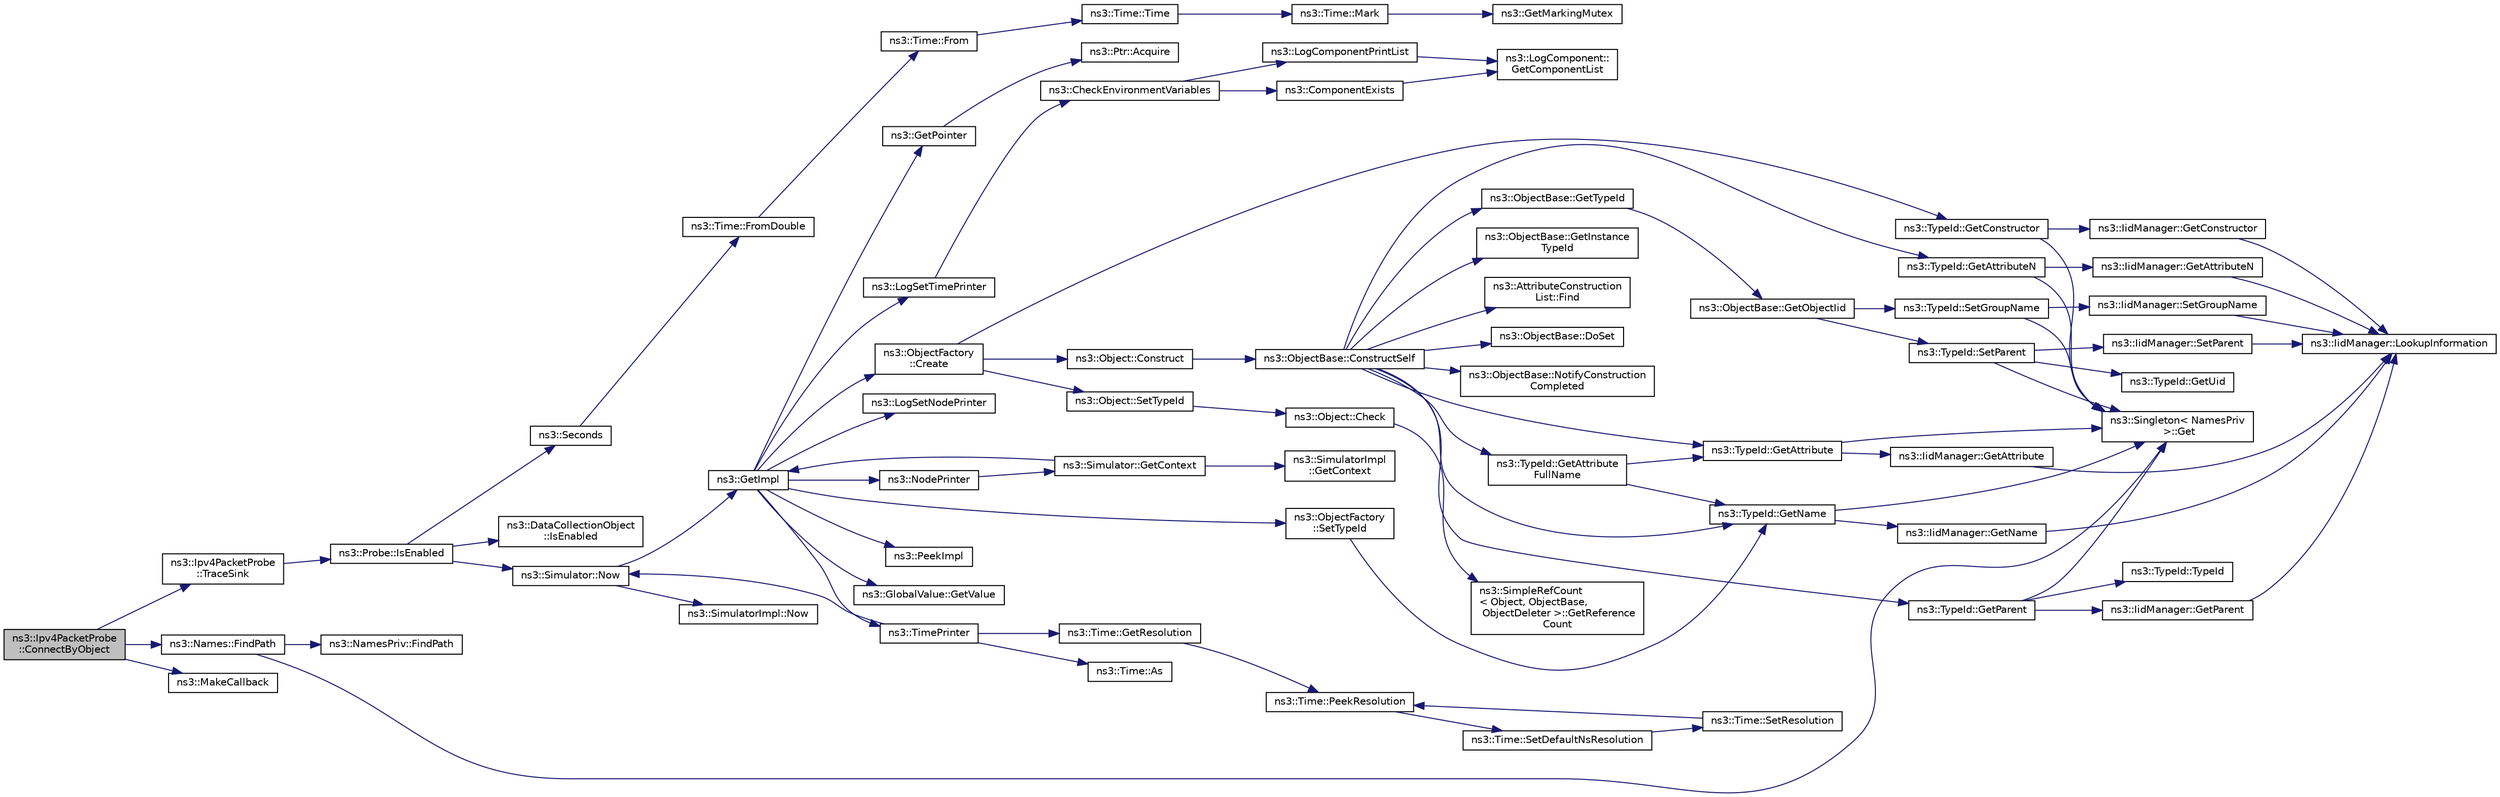 digraph "ns3::Ipv4PacketProbe::ConnectByObject"
{
  edge [fontname="Helvetica",fontsize="10",labelfontname="Helvetica",labelfontsize="10"];
  node [fontname="Helvetica",fontsize="10",shape=record];
  rankdir="LR";
  Node1 [label="ns3::Ipv4PacketProbe\l::ConnectByObject",height=0.2,width=0.4,color="black", fillcolor="grey75", style="filled", fontcolor="black"];
  Node1 -> Node2 [color="midnightblue",fontsize="10",style="solid"];
  Node2 [label="ns3::Names::FindPath",height=0.2,width=0.4,color="black", fillcolor="white", style="filled",URL="$d2/d77/classns3_1_1Names.html#af72bee5ceb8c2592ef37063311501498",tooltip="Given a pointer to an object, look to see if that object has a name associated with it and return the..."];
  Node2 -> Node3 [color="midnightblue",fontsize="10",style="solid"];
  Node3 [label="ns3::Singleton\< NamesPriv\l \>::Get",height=0.2,width=0.4,color="black", fillcolor="white", style="filled",URL="$d8/d77/classns3_1_1Singleton.html#a80a2cd3c25a27ea72add7a9f7a141ffa"];
  Node2 -> Node4 [color="midnightblue",fontsize="10",style="solid"];
  Node4 [label="ns3::NamesPriv::FindPath",height=0.2,width=0.4,color="black", fillcolor="white", style="filled",URL="$d8/d30/classns3_1_1NamesPriv.html#a4a2421dd19968986051239ce2615485f",tooltip="Given a pointer to an object, look to see if that object has a name associated with it and return the..."];
  Node1 -> Node5 [color="midnightblue",fontsize="10",style="solid"];
  Node5 [label="ns3::MakeCallback",height=0.2,width=0.4,color="black", fillcolor="white", style="filled",URL="$dd/de0/group__makecallbackmemptr.html#ga9376283685aa99d204048d6a4b7610a4"];
  Node1 -> Node6 [color="midnightblue",fontsize="10",style="solid"];
  Node6 [label="ns3::Ipv4PacketProbe\l::TraceSink",height=0.2,width=0.4,color="black", fillcolor="white", style="filled",URL="$d0/dd5/classns3_1_1Ipv4PacketProbe.html#a9ce810cb56c35a6549000618e8436eca",tooltip="Method to connect to an underlying ns3::TraceSource with arguments of type Ptr<const Packet>..."];
  Node6 -> Node7 [color="midnightblue",fontsize="10",style="solid"];
  Node7 [label="ns3::Probe::IsEnabled",height=0.2,width=0.4,color="black", fillcolor="white", style="filled",URL="$de/d72/classns3_1_1Probe.html#a201d605485aaa1c96b973656d6eb56eb"];
  Node7 -> Node8 [color="midnightblue",fontsize="10",style="solid"];
  Node8 [label="ns3::DataCollectionObject\l::IsEnabled",height=0.2,width=0.4,color="black", fillcolor="white", style="filled",URL="$db/d92/classns3_1_1DataCollectionObject.html#aec77bad969d0ea340761535a2c58b3c9",tooltip="Check the status of an individual object. "];
  Node7 -> Node9 [color="midnightblue",fontsize="10",style="solid"];
  Node9 [label="ns3::Simulator::Now",height=0.2,width=0.4,color="black", fillcolor="white", style="filled",URL="$d7/deb/classns3_1_1Simulator.html#ac3178fa975b419f7875e7105be122800"];
  Node9 -> Node10 [color="midnightblue",fontsize="10",style="solid"];
  Node10 [label="ns3::GetImpl",height=0.2,width=0.4,color="black", fillcolor="white", style="filled",URL="$d4/d8b/group__simulator.html#ga42eb4eddad41528d4d99794a3dae3fd0",tooltip="Get the SimulatorImpl singleton. "];
  Node10 -> Node11 [color="midnightblue",fontsize="10",style="solid"];
  Node11 [label="ns3::PeekImpl",height=0.2,width=0.4,color="black", fillcolor="white", style="filled",URL="$d4/d8b/group__simulator.html#ga233c5c38de117e4e4a5a9cd168694792",tooltip="Get the static SimulatorImpl instance. "];
  Node10 -> Node12 [color="midnightblue",fontsize="10",style="solid"];
  Node12 [label="ns3::GlobalValue::GetValue",height=0.2,width=0.4,color="black", fillcolor="white", style="filled",URL="$dc/d02/classns3_1_1GlobalValue.html#aa33773cb952ba3c285a03ae2c4769b84"];
  Node10 -> Node13 [color="midnightblue",fontsize="10",style="solid"];
  Node13 [label="ns3::ObjectFactory\l::SetTypeId",height=0.2,width=0.4,color="black", fillcolor="white", style="filled",URL="$d5/d0d/classns3_1_1ObjectFactory.html#a77dcd099064038a1eb7a6b8251229ec3"];
  Node13 -> Node14 [color="midnightblue",fontsize="10",style="solid"];
  Node14 [label="ns3::TypeId::GetName",height=0.2,width=0.4,color="black", fillcolor="white", style="filled",URL="$d6/d11/classns3_1_1TypeId.html#aa3c41c79ae428b3cb396a9c6bb3ef314"];
  Node14 -> Node3 [color="midnightblue",fontsize="10",style="solid"];
  Node14 -> Node15 [color="midnightblue",fontsize="10",style="solid"];
  Node15 [label="ns3::IidManager::GetName",height=0.2,width=0.4,color="black", fillcolor="white", style="filled",URL="$d4/d1c/classns3_1_1IidManager.html#a5d68d0f0f44594dcdec239dbdb5bf53c"];
  Node15 -> Node16 [color="midnightblue",fontsize="10",style="solid"];
  Node16 [label="ns3::IidManager::LookupInformation",height=0.2,width=0.4,color="black", fillcolor="white", style="filled",URL="$d4/d1c/classns3_1_1IidManager.html#a6b1f4ba2815dba27a377e8a8db2384cf"];
  Node10 -> Node17 [color="midnightblue",fontsize="10",style="solid"];
  Node17 [label="ns3::GetPointer",height=0.2,width=0.4,color="black", fillcolor="white", style="filled",URL="$d7/d2e/namespacens3.html#ab4e173cdfd43d17c1a40d5348510a670"];
  Node17 -> Node18 [color="midnightblue",fontsize="10",style="solid"];
  Node18 [label="ns3::Ptr::Acquire",height=0.2,width=0.4,color="black", fillcolor="white", style="filled",URL="$dc/d90/classns3_1_1Ptr.html#a9579b15e8c42dcdff5869d9d987562fb"];
  Node10 -> Node19 [color="midnightblue",fontsize="10",style="solid"];
  Node19 [label="ns3::ObjectFactory\l::Create",height=0.2,width=0.4,color="black", fillcolor="white", style="filled",URL="$d5/d0d/classns3_1_1ObjectFactory.html#a18152e93f0a6fe184ed7300cb31e9896"];
  Node19 -> Node20 [color="midnightblue",fontsize="10",style="solid"];
  Node20 [label="ns3::TypeId::GetConstructor",height=0.2,width=0.4,color="black", fillcolor="white", style="filled",URL="$d6/d11/classns3_1_1TypeId.html#ad9b0bc71ee7593a1ff23ff8d53938e95"];
  Node20 -> Node3 [color="midnightblue",fontsize="10",style="solid"];
  Node20 -> Node21 [color="midnightblue",fontsize="10",style="solid"];
  Node21 [label="ns3::IidManager::GetConstructor",height=0.2,width=0.4,color="black", fillcolor="white", style="filled",URL="$d4/d1c/classns3_1_1IidManager.html#ab10b30abe7efc5456b7930aab8638280"];
  Node21 -> Node16 [color="midnightblue",fontsize="10",style="solid"];
  Node19 -> Node22 [color="midnightblue",fontsize="10",style="solid"];
  Node22 [label="ns3::Object::SetTypeId",height=0.2,width=0.4,color="black", fillcolor="white", style="filled",URL="$d9/d77/classns3_1_1Object.html#a19b1ebd8ec8fe404845e665880a6c5ad"];
  Node22 -> Node23 [color="midnightblue",fontsize="10",style="solid"];
  Node23 [label="ns3::Object::Check",height=0.2,width=0.4,color="black", fillcolor="white", style="filled",URL="$d9/d77/classns3_1_1Object.html#a7e7f89fb0a81d0189cbcacee64b67e4e"];
  Node23 -> Node24 [color="midnightblue",fontsize="10",style="solid"];
  Node24 [label="ns3::SimpleRefCount\l\< Object, ObjectBase,\l ObjectDeleter \>::GetReference\lCount",height=0.2,width=0.4,color="black", fillcolor="white", style="filled",URL="$da/da1/classns3_1_1SimpleRefCount.html#a05378396c93bcc7d6bf78a9ee9ae9cca"];
  Node19 -> Node25 [color="midnightblue",fontsize="10",style="solid"];
  Node25 [label="ns3::Object::Construct",height=0.2,width=0.4,color="black", fillcolor="white", style="filled",URL="$d9/d77/classns3_1_1Object.html#a636e8411dc5228771f45c9b805d348fa"];
  Node25 -> Node26 [color="midnightblue",fontsize="10",style="solid"];
  Node26 [label="ns3::ObjectBase::ConstructSelf",height=0.2,width=0.4,color="black", fillcolor="white", style="filled",URL="$d2/dac/classns3_1_1ObjectBase.html#a5cda18dec6d0744cb652a3ed60056958"];
  Node26 -> Node27 [color="midnightblue",fontsize="10",style="solid"];
  Node27 [label="ns3::ObjectBase::GetInstance\lTypeId",height=0.2,width=0.4,color="black", fillcolor="white", style="filled",URL="$d2/dac/classns3_1_1ObjectBase.html#abe5b43a6f5b99a92a4c3122db31f06fb"];
  Node26 -> Node14 [color="midnightblue",fontsize="10",style="solid"];
  Node26 -> Node28 [color="midnightblue",fontsize="10",style="solid"];
  Node28 [label="ns3::TypeId::GetAttributeN",height=0.2,width=0.4,color="black", fillcolor="white", style="filled",URL="$d6/d11/classns3_1_1TypeId.html#a679c4713f613126a51eb400b345302cb"];
  Node28 -> Node3 [color="midnightblue",fontsize="10",style="solid"];
  Node28 -> Node29 [color="midnightblue",fontsize="10",style="solid"];
  Node29 [label="ns3::IidManager::GetAttributeN",height=0.2,width=0.4,color="black", fillcolor="white", style="filled",URL="$d4/d1c/classns3_1_1IidManager.html#aecf79ed6edb63647774dbfe90cc4f1e2"];
  Node29 -> Node16 [color="midnightblue",fontsize="10",style="solid"];
  Node26 -> Node30 [color="midnightblue",fontsize="10",style="solid"];
  Node30 [label="ns3::TypeId::GetAttribute",height=0.2,width=0.4,color="black", fillcolor="white", style="filled",URL="$d6/d11/classns3_1_1TypeId.html#aa1b746e64e606f94cbedda7cf89788c2"];
  Node30 -> Node3 [color="midnightblue",fontsize="10",style="solid"];
  Node30 -> Node31 [color="midnightblue",fontsize="10",style="solid"];
  Node31 [label="ns3::IidManager::GetAttribute",height=0.2,width=0.4,color="black", fillcolor="white", style="filled",URL="$d4/d1c/classns3_1_1IidManager.html#ae511907e47b48166763e60c583a5a940"];
  Node31 -> Node16 [color="midnightblue",fontsize="10",style="solid"];
  Node26 -> Node32 [color="midnightblue",fontsize="10",style="solid"];
  Node32 [label="ns3::AttributeConstruction\lList::Find",height=0.2,width=0.4,color="black", fillcolor="white", style="filled",URL="$d3/df3/classns3_1_1AttributeConstructionList.html#a22de5cf3e1bcd9dc6c7748fc911811b4"];
  Node26 -> Node33 [color="midnightblue",fontsize="10",style="solid"];
  Node33 [label="ns3::ObjectBase::DoSet",height=0.2,width=0.4,color="black", fillcolor="white", style="filled",URL="$d2/dac/classns3_1_1ObjectBase.html#afe5f2f7b2fabc99aa33f9bb434e3b695"];
  Node26 -> Node34 [color="midnightblue",fontsize="10",style="solid"];
  Node34 [label="ns3::TypeId::GetAttribute\lFullName",height=0.2,width=0.4,color="black", fillcolor="white", style="filled",URL="$d6/d11/classns3_1_1TypeId.html#a1da5483f43630ea65952099fc39944a2"];
  Node34 -> Node30 [color="midnightblue",fontsize="10",style="solid"];
  Node34 -> Node14 [color="midnightblue",fontsize="10",style="solid"];
  Node26 -> Node35 [color="midnightblue",fontsize="10",style="solid"];
  Node35 [label="ns3::TypeId::GetParent",height=0.2,width=0.4,color="black", fillcolor="white", style="filled",URL="$d6/d11/classns3_1_1TypeId.html#ac51f28398d2ef1f9a7790047c43dd22c"];
  Node35 -> Node3 [color="midnightblue",fontsize="10",style="solid"];
  Node35 -> Node36 [color="midnightblue",fontsize="10",style="solid"];
  Node36 [label="ns3::IidManager::GetParent",height=0.2,width=0.4,color="black", fillcolor="white", style="filled",URL="$d4/d1c/classns3_1_1IidManager.html#a504f9d76281bd6149556b1d15e80231d"];
  Node36 -> Node16 [color="midnightblue",fontsize="10",style="solid"];
  Node35 -> Node37 [color="midnightblue",fontsize="10",style="solid"];
  Node37 [label="ns3::TypeId::TypeId",height=0.2,width=0.4,color="black", fillcolor="white", style="filled",URL="$d6/d11/classns3_1_1TypeId.html#ab76e26690f1af4f1cffa6a72245e8928"];
  Node26 -> Node38 [color="midnightblue",fontsize="10",style="solid"];
  Node38 [label="ns3::ObjectBase::GetTypeId",height=0.2,width=0.4,color="black", fillcolor="white", style="filled",URL="$d2/dac/classns3_1_1ObjectBase.html#a2b870298ebceaaeffc9d65e15c022eac"];
  Node38 -> Node39 [color="midnightblue",fontsize="10",style="solid"];
  Node39 [label="ns3::ObjectBase::GetObjectIid",height=0.2,width=0.4,color="black", fillcolor="white", style="filled",URL="$d2/dac/classns3_1_1ObjectBase.html#a4fcfd18844c60f163c5dce52456d111b"];
  Node39 -> Node40 [color="midnightblue",fontsize="10",style="solid"];
  Node40 [label="ns3::TypeId::SetParent",height=0.2,width=0.4,color="black", fillcolor="white", style="filled",URL="$d6/d11/classns3_1_1TypeId.html#abaaca67ab7d2471067e7c275df0f7309"];
  Node40 -> Node41 [color="midnightblue",fontsize="10",style="solid"];
  Node41 [label="ns3::TypeId::GetUid",height=0.2,width=0.4,color="black", fillcolor="white", style="filled",URL="$d6/d11/classns3_1_1TypeId.html#acd3e41de6340d06299f4fd63e2ed8da0"];
  Node40 -> Node3 [color="midnightblue",fontsize="10",style="solid"];
  Node40 -> Node42 [color="midnightblue",fontsize="10",style="solid"];
  Node42 [label="ns3::IidManager::SetParent",height=0.2,width=0.4,color="black", fillcolor="white", style="filled",URL="$d4/d1c/classns3_1_1IidManager.html#a4042931260554c907699367b6811426f"];
  Node42 -> Node16 [color="midnightblue",fontsize="10",style="solid"];
  Node39 -> Node43 [color="midnightblue",fontsize="10",style="solid"];
  Node43 [label="ns3::TypeId::SetGroupName",height=0.2,width=0.4,color="black", fillcolor="white", style="filled",URL="$d6/d11/classns3_1_1TypeId.html#a87ab97caba5bbbd080b4490576f8bb40"];
  Node43 -> Node3 [color="midnightblue",fontsize="10",style="solid"];
  Node43 -> Node44 [color="midnightblue",fontsize="10",style="solid"];
  Node44 [label="ns3::IidManager::SetGroupName",height=0.2,width=0.4,color="black", fillcolor="white", style="filled",URL="$d4/d1c/classns3_1_1IidManager.html#a3bc08ad1c8a26224153caacd2def37de"];
  Node44 -> Node16 [color="midnightblue",fontsize="10",style="solid"];
  Node26 -> Node45 [color="midnightblue",fontsize="10",style="solid"];
  Node45 [label="ns3::ObjectBase::NotifyConstruction\lCompleted",height=0.2,width=0.4,color="black", fillcolor="white", style="filled",URL="$d2/dac/classns3_1_1ObjectBase.html#aa349348317dbdb62a7ee1df89db1eb8b"];
  Node10 -> Node46 [color="midnightblue",fontsize="10",style="solid"];
  Node46 [label="ns3::LogSetTimePrinter",height=0.2,width=0.4,color="black", fillcolor="white", style="filled",URL="$d7/d2e/namespacens3.html#acf6a1749b3febc5a6a5b2b8620138d80"];
  Node46 -> Node47 [color="midnightblue",fontsize="10",style="solid"];
  Node47 [label="ns3::CheckEnvironmentVariables",height=0.2,width=0.4,color="black", fillcolor="white", style="filled",URL="$d8/dff/group__logging.html#gacdc0bdeb2d8a90089d4fb09c4b8569ff"];
  Node47 -> Node48 [color="midnightblue",fontsize="10",style="solid"];
  Node48 [label="ns3::ComponentExists",height=0.2,width=0.4,color="black", fillcolor="white", style="filled",URL="$d8/dff/group__logging.html#gaadcc698770aae684c54dbd1ef4e4b37a"];
  Node48 -> Node49 [color="midnightblue",fontsize="10",style="solid"];
  Node49 [label="ns3::LogComponent::\lGetComponentList",height=0.2,width=0.4,color="black", fillcolor="white", style="filled",URL="$d9/d3f/classns3_1_1LogComponent.html#a63eb2c0fd93c30f9081443c2fd4bffe9"];
  Node47 -> Node50 [color="midnightblue",fontsize="10",style="solid"];
  Node50 [label="ns3::LogComponentPrintList",height=0.2,width=0.4,color="black", fillcolor="white", style="filled",URL="$d7/d2e/namespacens3.html#a5252703c3f8260fd6dc609f1b276e57c"];
  Node50 -> Node49 [color="midnightblue",fontsize="10",style="solid"];
  Node10 -> Node51 [color="midnightblue",fontsize="10",style="solid"];
  Node51 [label="ns3::TimePrinter",height=0.2,width=0.4,color="black", fillcolor="white", style="filled",URL="$d8/dff/group__logging.html#gaaad3642e8247a056cd83001d805b0812"];
  Node51 -> Node52 [color="midnightblue",fontsize="10",style="solid"];
  Node52 [label="ns3::Time::GetResolution",height=0.2,width=0.4,color="black", fillcolor="white", style="filled",URL="$dc/d04/classns3_1_1Time.html#a1444f0f08b5e19f031157609e32fcf98"];
  Node52 -> Node53 [color="midnightblue",fontsize="10",style="solid"];
  Node53 [label="ns3::Time::PeekResolution",height=0.2,width=0.4,color="black", fillcolor="white", style="filled",URL="$dc/d04/classns3_1_1Time.html#a963e53522278fcbdf1ab9f7adbd0f5d6"];
  Node53 -> Node54 [color="midnightblue",fontsize="10",style="solid"];
  Node54 [label="ns3::Time::SetDefaultNsResolution",height=0.2,width=0.4,color="black", fillcolor="white", style="filled",URL="$dc/d04/classns3_1_1Time.html#a6a872e62f71dfa817fef2c549473d980"];
  Node54 -> Node55 [color="midnightblue",fontsize="10",style="solid"];
  Node55 [label="ns3::Time::SetResolution",height=0.2,width=0.4,color="black", fillcolor="white", style="filled",URL="$dc/d04/classns3_1_1Time.html#ac89165ba7715b66017a49c718f4aef09"];
  Node55 -> Node53 [color="midnightblue",fontsize="10",style="solid"];
  Node51 -> Node9 [color="midnightblue",fontsize="10",style="solid"];
  Node51 -> Node56 [color="midnightblue",fontsize="10",style="solid"];
  Node56 [label="ns3::Time::As",height=0.2,width=0.4,color="black", fillcolor="white", style="filled",URL="$dc/d04/classns3_1_1Time.html#a0bb1110638ce9938248bd07865a328ab"];
  Node10 -> Node57 [color="midnightblue",fontsize="10",style="solid"];
  Node57 [label="ns3::LogSetNodePrinter",height=0.2,width=0.4,color="black", fillcolor="white", style="filled",URL="$d7/d2e/namespacens3.html#aa6e659ca357c8309352fa0f146793810"];
  Node10 -> Node58 [color="midnightblue",fontsize="10",style="solid"];
  Node58 [label="ns3::NodePrinter",height=0.2,width=0.4,color="black", fillcolor="white", style="filled",URL="$d8/dff/group__logging.html#gaaffbf70ff3766cd62b8bbd9b140d2a1b"];
  Node58 -> Node59 [color="midnightblue",fontsize="10",style="solid"];
  Node59 [label="ns3::Simulator::GetContext",height=0.2,width=0.4,color="black", fillcolor="white", style="filled",URL="$d7/deb/classns3_1_1Simulator.html#a8514b74ee2c42916b351b33c4a963bb0"];
  Node59 -> Node10 [color="midnightblue",fontsize="10",style="solid"];
  Node59 -> Node60 [color="midnightblue",fontsize="10",style="solid"];
  Node60 [label="ns3::SimulatorImpl\l::GetContext",height=0.2,width=0.4,color="black", fillcolor="white", style="filled",URL="$d2/d19/classns3_1_1SimulatorImpl.html#a8b66270c97766c0adb997e2535648557"];
  Node9 -> Node61 [color="midnightblue",fontsize="10",style="solid"];
  Node61 [label="ns3::SimulatorImpl::Now",height=0.2,width=0.4,color="black", fillcolor="white", style="filled",URL="$d2/d19/classns3_1_1SimulatorImpl.html#aa516c50060846adc6fd316e83ef0797c"];
  Node7 -> Node62 [color="midnightblue",fontsize="10",style="solid"];
  Node62 [label="ns3::Seconds",height=0.2,width=0.4,color="black", fillcolor="white", style="filled",URL="$d1/dec/group__timecivil.html#ga33c34b816f8ff6628e33d5c8e9713b9e"];
  Node62 -> Node63 [color="midnightblue",fontsize="10",style="solid"];
  Node63 [label="ns3::Time::FromDouble",height=0.2,width=0.4,color="black", fillcolor="white", style="filled",URL="$dc/d04/classns3_1_1Time.html#a60e845f4a74e62495b86356afe604cb4"];
  Node63 -> Node64 [color="midnightblue",fontsize="10",style="solid"];
  Node64 [label="ns3::Time::From",height=0.2,width=0.4,color="black", fillcolor="white", style="filled",URL="$dc/d04/classns3_1_1Time.html#a34e4acc13d0e08cc8cb9cd3b838b9baf"];
  Node64 -> Node65 [color="midnightblue",fontsize="10",style="solid"];
  Node65 [label="ns3::Time::Time",height=0.2,width=0.4,color="black", fillcolor="white", style="filled",URL="$dc/d04/classns3_1_1Time.html#a8a39dc1b8cbbd7fe6d940e492d1b925e"];
  Node65 -> Node66 [color="midnightblue",fontsize="10",style="solid"];
  Node66 [label="ns3::Time::Mark",height=0.2,width=0.4,color="black", fillcolor="white", style="filled",URL="$dc/d04/classns3_1_1Time.html#aa7eef2a1119c1c4855d99f1e83d44c54"];
  Node66 -> Node67 [color="midnightblue",fontsize="10",style="solid"];
  Node67 [label="ns3::GetMarkingMutex",height=0.2,width=0.4,color="black", fillcolor="white", style="filled",URL="$d7/d2e/namespacens3.html#ac4356aa982bd2ddb0f7ebbf94539919d"];
}
